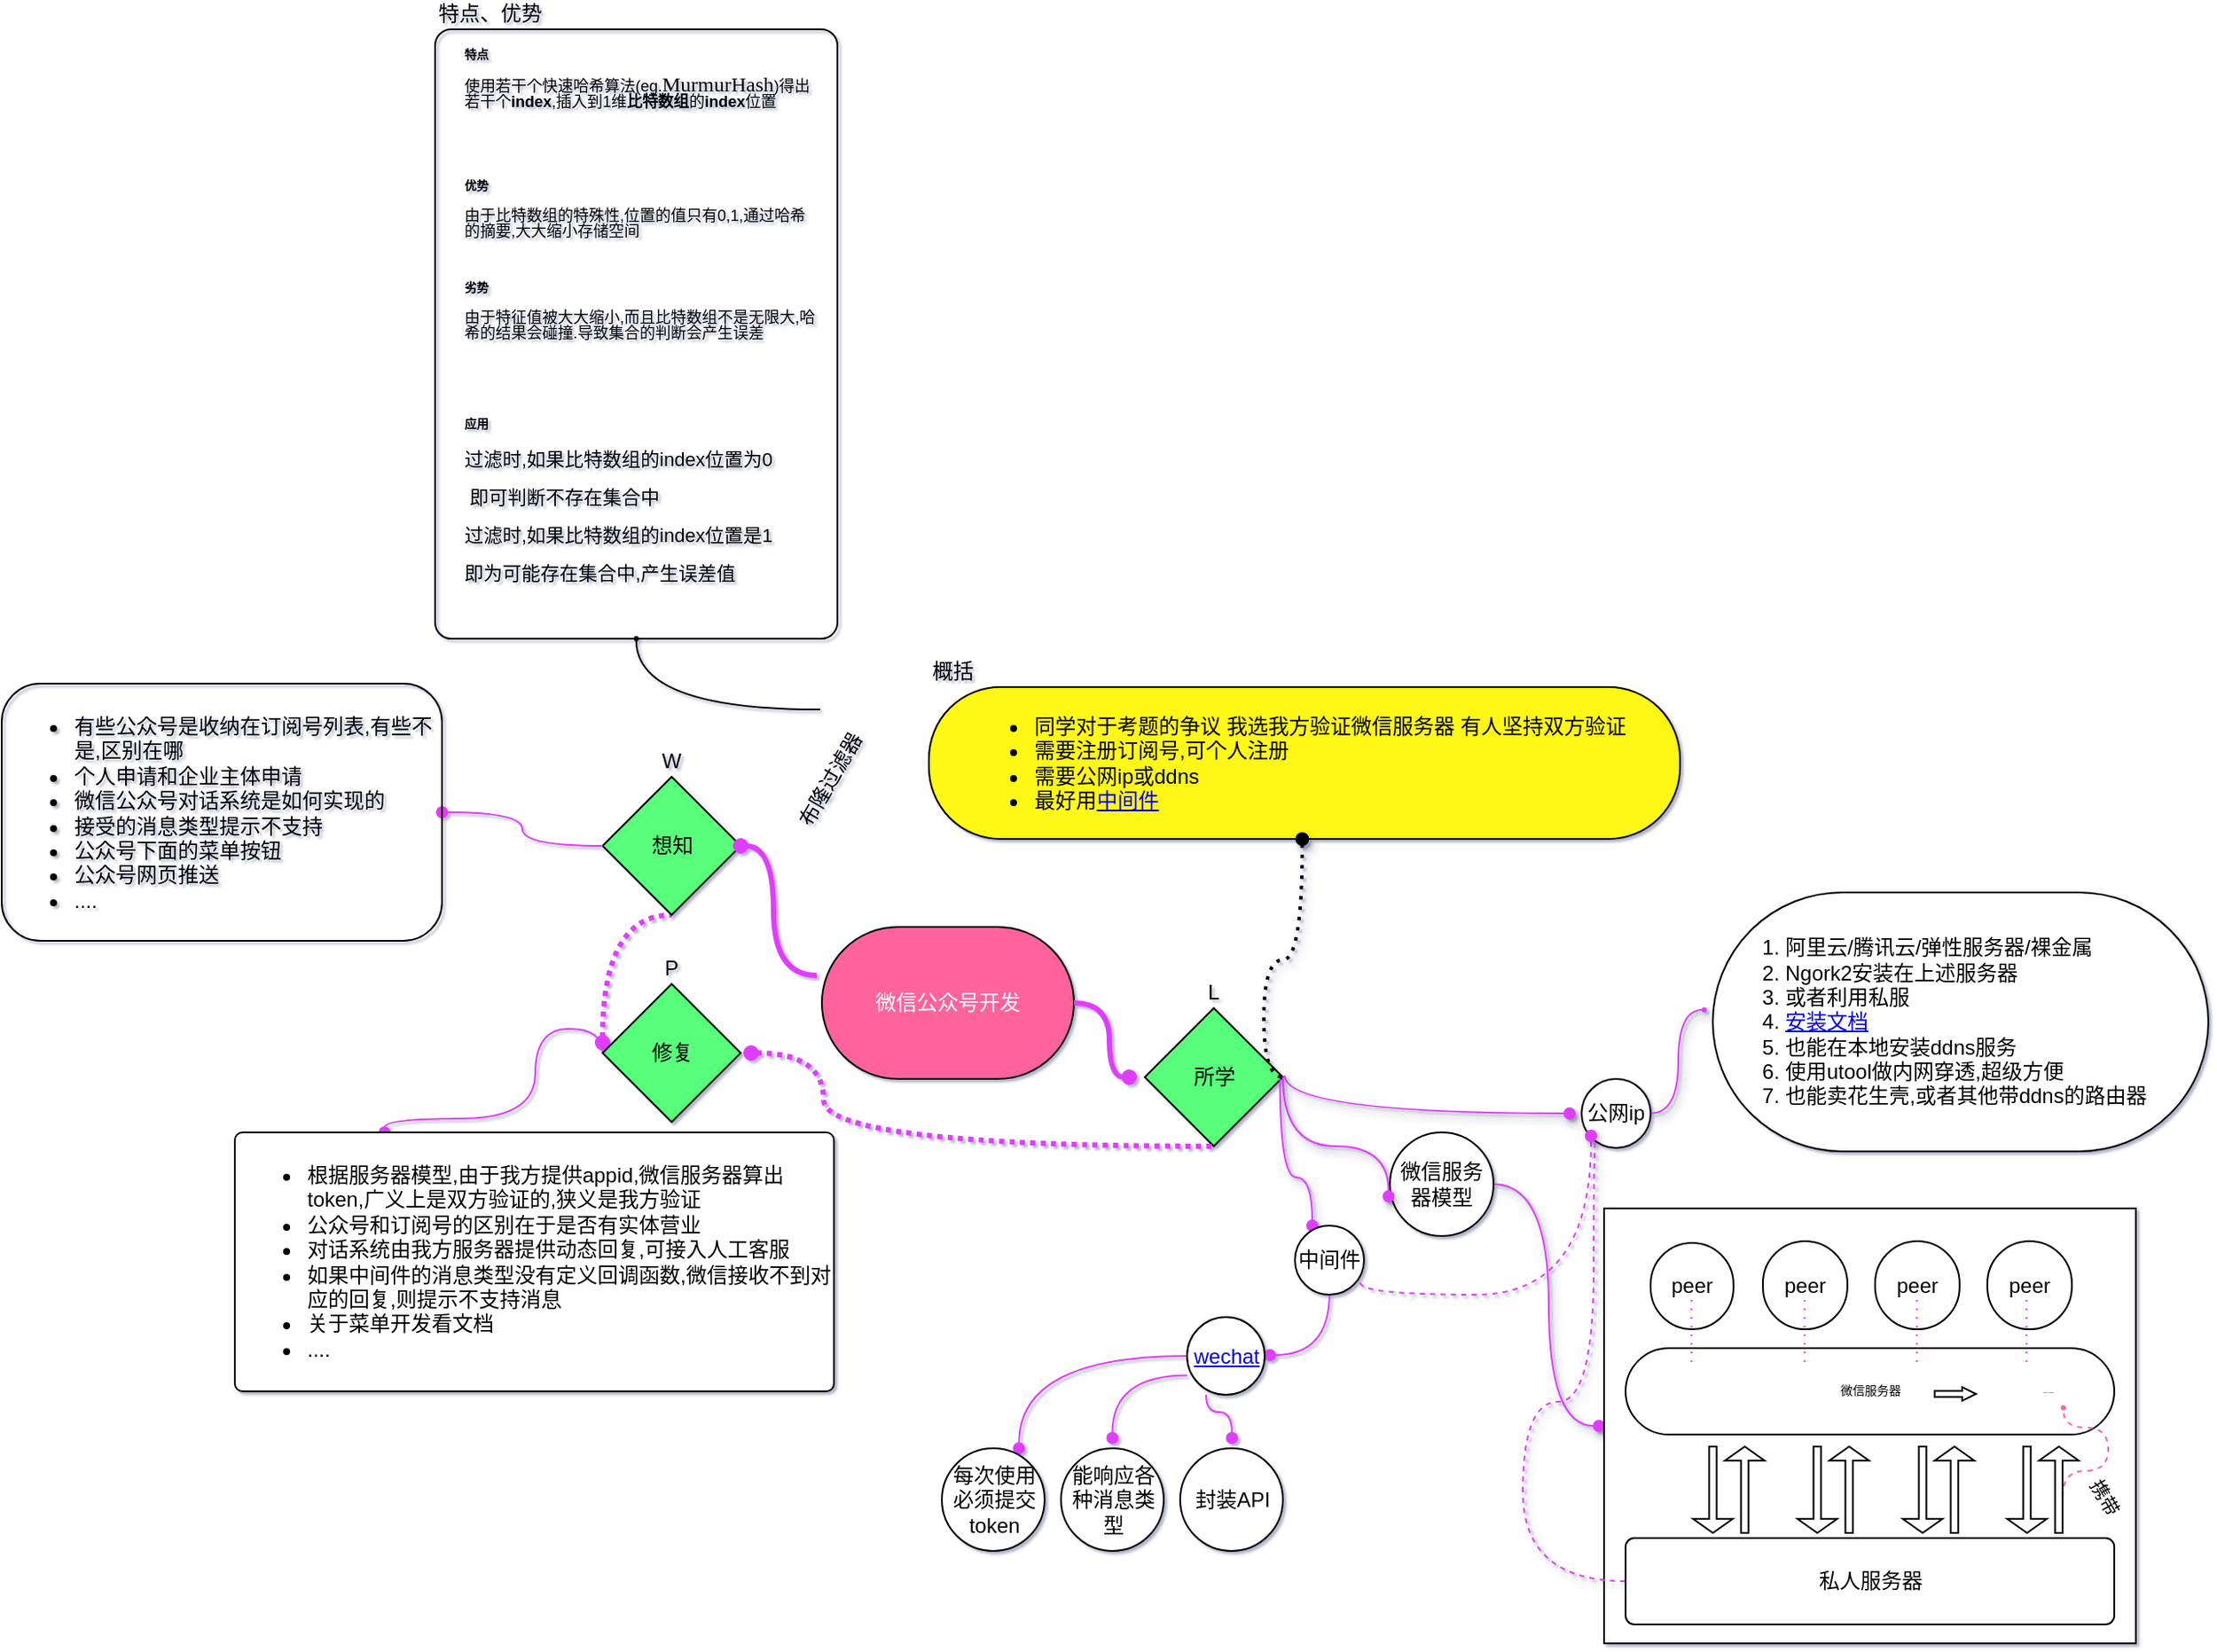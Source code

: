 <mxfile compressed="true" version="13.6.10" type="github"><diagram id="YfVlrjPwkpToWXs9gbmX" name="Page-1"><mxGraphModel dx="1944" dy="1066" grid="0" gridSize="10" guides="1" tooltips="1" connect="1" arrows="1" fold="1" page="1" pageScale="1" pageWidth="400" pageHeight="500" background="none" math="0" shadow="1"><root><mxCell id="0"/><mxCell id="1" parent="0"/><mxCell id="C1bB6CRKGX8gR5cbwE8M-1" value="微信公众号开发" style="rounded=1;whiteSpace=wrap;html=1;fillColor=#FF639C;arcSize=50;fontColor=#FFFFFF;" parent="1" vertex="1"><mxGeometry x="324" y="168" width="146" height="88" as="geometry"/></mxCell><mxCell id="OaKxnfZAiIrrLA7SOXJd-7" value="L" style="rhombus;whiteSpace=wrap;html=1;fillColor=#59FF7A;align=center;labelPosition=center;verticalLabelPosition=top;verticalAlign=bottom;" parent="1" vertex="1"><mxGeometry x="511" y="215" width="80" height="80" as="geometry"/></mxCell><mxCell id="OaKxnfZAiIrrLA7SOXJd-38" value="" style="edgeStyle=orthogonalEdgeStyle;curved=1;rounded=0;orthogonalLoop=1;jettySize=auto;html=1;startArrow=circle;startFill=1;startSize=0;endArrow=none;endFill=0;endSize=0;targetPerimeterSpacing=3;strokeColor=#DF3DFF;strokeWidth=3;dashed=1;dashPattern=1 1;entryX=0.5;entryY=1;entryDx=0;entryDy=0;exitX=0;exitY=0.5;exitDx=0;exitDy=0;" parent="1" source="OaKxnfZAiIrrLA7SOXJd-8" target="OaKxnfZAiIrrLA7SOXJd-24" edge="1"><mxGeometry relative="1" as="geometry"><Array as="points"><mxPoint x="197" y="161"/></Array></mxGeometry></mxCell><mxCell id="OaKxnfZAiIrrLA7SOXJd-39" value="" style="edgeStyle=orthogonalEdgeStyle;curved=1;rounded=0;orthogonalLoop=1;jettySize=auto;html=1;dashed=1;dashPattern=1 1;startArrow=circle;startFill=1;startSize=0;endArrow=none;endFill=0;endSize=0;targetPerimeterSpacing=3;strokeColor=#DF3DFF;strokeWidth=3;entryX=0.5;entryY=1;entryDx=0;entryDy=0;" parent="1" source="OaKxnfZAiIrrLA7SOXJd-8" target="OaKxnfZAiIrrLA7SOXJd-7" edge="1"><mxGeometry relative="1" as="geometry"><mxPoint x="237" y="361" as="targetPoint"/><Array as="points"><mxPoint x="325" y="241"/><mxPoint x="325" y="295"/></Array></mxGeometry></mxCell><mxCell id="EErtVuoZGKK6cC3hVD9d-11" style="edgeStyle=orthogonalEdgeStyle;curved=1;rounded=0;orthogonalLoop=1;jettySize=auto;html=1;sourcePerimeterSpacing=0;endArrow=oval;endFill=1;targetPerimeterSpacing=6;strokeColor=#DF3DFF;fontColor=#000000;entryX=0.25;entryY=0;entryDx=0;entryDy=0;exitX=0;exitY=0.5;exitDx=0;exitDy=0;" parent="1" source="OaKxnfZAiIrrLA7SOXJd-8" target="EErtVuoZGKK6cC3hVD9d-7" edge="1"><mxGeometry relative="1" as="geometry"><mxPoint x="71.167" y="281.5" as="targetPoint"/><Array as="points"><mxPoint x="197" y="227"/><mxPoint x="158" y="227"/><mxPoint x="158" y="279"/><mxPoint x="71" y="279"/></Array></mxGeometry></mxCell><mxCell id="OaKxnfZAiIrrLA7SOXJd-8" value="P" style="rhombus;whiteSpace=wrap;html=1;fillColor=#59FF7A;align=center;labelPosition=center;verticalLabelPosition=top;verticalAlign=bottom;" parent="1" vertex="1"><mxGeometry x="197" y="201" width="80" height="80" as="geometry"/></mxCell><mxCell id="OaKxnfZAiIrrLA7SOXJd-24" value="W" style="rhombus;whiteSpace=wrap;html=1;fillColor=#59FF7A;align=center;labelPosition=center;verticalLabelPosition=top;verticalAlign=bottom;" parent="1" vertex="1"><mxGeometry x="197" y="81" width="80" height="80" as="geometry"/></mxCell><mxCell id="OaKxnfZAiIrrLA7SOXJd-23" value="" style="edgeStyle=orthogonalEdgeStyle;curved=1;rounded=0;orthogonalLoop=1;jettySize=auto;html=1;startArrow=oval;startFill=1;endArrow=none;endFill=0;strokeWidth=3;fillColor=#ffe6cc;strokeColor=#DF3DFF;endSize=0;targetPerimeterSpacing=3;" parent="1" source="OaKxnfZAiIrrLA7SOXJd-24" target="C1bB6CRKGX8gR5cbwE8M-1" edge="1"><mxGeometry relative="1" as="geometry"><mxPoint x="798" y="250.0" as="targetPoint"/><Array as="points"><mxPoint x="296" y="121"/><mxPoint x="296" y="196"/></Array></mxGeometry></mxCell><mxCell id="OaKxnfZAiIrrLA7SOXJd-28" value="&lt;span&gt;所学&lt;/span&gt;" style="text;html=1;align=center;verticalAlign=middle;resizable=0;points=[];autosize=1;" parent="1" vertex="1"><mxGeometry x="534" y="246" width="34" height="18" as="geometry"/></mxCell><mxCell id="OaKxnfZAiIrrLA7SOXJd-29" value="&lt;span&gt;想知&lt;/span&gt;" style="text;html=1;align=center;verticalAlign=middle;resizable=0;points=[];autosize=1;" parent="1" vertex="1"><mxGeometry x="220" y="112" width="34" height="18" as="geometry"/></mxCell><mxCell id="OaKxnfZAiIrrLA7SOXJd-30" value="修复" style="text;html=1;align=center;verticalAlign=middle;resizable=0;points=[];autosize=1;" parent="1" vertex="1"><mxGeometry x="220" y="232" width="34" height="18" as="geometry"/></mxCell><mxCell id="OaKxnfZAiIrrLA7SOXJd-35" value="" style="edgeStyle=orthogonalEdgeStyle;curved=1;rounded=0;orthogonalLoop=1;jettySize=auto;html=1;startArrow=oval;startFill=1;endArrow=none;endFill=0;strokeColor=#DF3DFF;" parent="1" source="OaKxnfZAiIrrLA7SOXJd-31" target="OaKxnfZAiIrrLA7SOXJd-24" edge="1"><mxGeometry relative="1" as="geometry"/></mxCell><mxCell id="OaKxnfZAiIrrLA7SOXJd-31" value="&lt;ul&gt;&lt;li&gt;有些公众号是收纳在订阅号列表,有些不是,区别在哪&lt;/li&gt;&lt;li&gt;个人申请和企业主体申请&lt;/li&gt;&lt;li&gt;微信公众号对话系统是如何实现的&lt;/li&gt;&lt;li&gt;接受的消息类型提示不支持&lt;/li&gt;&lt;li&gt;公众号下面的菜单按钮&lt;/li&gt;&lt;li&gt;公众号网页推送&lt;/li&gt;&lt;li&gt;....&lt;/li&gt;&lt;/ul&gt;" style="rounded=1;html=1;align=left;whiteSpace=wrap;fillColor=none;" parent="1" vertex="1"><mxGeometry x="-151" y="27" width="255" height="149" as="geometry"/></mxCell><mxCell id="qImOoQFZ_kJ1LtuL3L4L-28" value="" style="edgeStyle=orthogonalEdgeStyle;curved=1;rounded=0;orthogonalLoop=1;jettySize=auto;html=1;shadow=1;sourcePerimeterSpacing=7;endArrow=none;endFill=0;endSize=0;targetPerimeterSpacing=1;strokeColor=#DF3DFF;strokeWidth=1;startArrow=oval;startFill=1;" parent="1" source="qImOoQFZ_kJ1LtuL3L4L-27" edge="1"><mxGeometry relative="1" as="geometry"><mxPoint x="592" y="254" as="targetPoint"/></mxGeometry></mxCell><mxCell id="qImOoQFZ_kJ1LtuL3L4L-40" value="" style="edgeStyle=orthogonalEdgeStyle;curved=1;rounded=0;orthogonalLoop=1;jettySize=auto;html=1;startFill=0;endArrow=circle;endFill=1;endSize=0;targetPerimeterSpacing=3;strokeColor=#DF3DFF;strokeWidth=1;fillColor=#ffe6cc;shadow=1;" parent="1" source="qImOoQFZ_kJ1LtuL3L4L-27" target="qImOoQFZ_kJ1LtuL3L4L-39" edge="1"><mxGeometry relative="1" as="geometry"><Array as="points"><mxPoint x="820" y="276"/><mxPoint x="820" y="216"/></Array></mxGeometry></mxCell><mxCell id="qImOoQFZ_kJ1LtuL3L4L-27" value="公网ip" style="rounded=1;whiteSpace=wrap;html=1;fillColor=#FFFFFF;align=center;arcSize=50;" parent="1" vertex="1"><mxGeometry x="764" y="256" width="40" height="40" as="geometry"/></mxCell><mxCell id="qImOoQFZ_kJ1LtuL3L4L-43" value="" style="edgeStyle=orthogonalEdgeStyle;curved=1;rounded=0;orthogonalLoop=1;jettySize=auto;html=1;startArrow=none;startFill=0;endArrow=oval;endFill=1;endSize=6;targetPerimeterSpacing=3;strokeColor=#DF3DFF;strokeWidth=1;fillColor=#ffe6cc;shadow=1;" parent="1" source="qImOoQFZ_kJ1LtuL3L4L-29" target="qImOoQFZ_kJ1LtuL3L4L-42" edge="1"><mxGeometry relative="1" as="geometry"/></mxCell><mxCell id="qImOoQFZ_kJ1LtuL3L4L-29" value="微信服务器模型" style="rounded=1;whiteSpace=wrap;html=1;fillColor=#FFFFFF;align=center;arcSize=50;" parent="1" vertex="1"><mxGeometry x="653" y="287" width="60" height="60" as="geometry"/></mxCell><mxCell id="qImOoQFZ_kJ1LtuL3L4L-30" value="" style="edgeStyle=orthogonalEdgeStyle;curved=1;rounded=0;orthogonalLoop=1;jettySize=auto;html=1;shadow=1;sourcePerimeterSpacing=2;endArrow=none;endFill=0;endSize=0;targetPerimeterSpacing=1;strokeColor=#DF3DFF;strokeWidth=1;entryX=1;entryY=0.5;entryDx=0;entryDy=0;startArrow=oval;startFill=1;exitX=-0.013;exitY=0.617;exitDx=0;exitDy=0;exitPerimeter=0;" parent="1" source="qImOoQFZ_kJ1LtuL3L4L-29" target="OaKxnfZAiIrrLA7SOXJd-7" edge="1"><mxGeometry relative="1" as="geometry"><mxPoint x="588.0" y="271.0" as="targetPoint"/><Array as="points"><mxPoint x="652" y="295"/><mxPoint x="591" y="295"/></Array></mxGeometry></mxCell><mxCell id="OaKxnfZAiIrrLA7SOXJd-12" value="" style="edgeStyle=orthogonalEdgeStyle;curved=1;rounded=0;orthogonalLoop=1;jettySize=auto;html=1;startArrow=none;startFill=0;endArrow=circle;endFill=1;strokeWidth=3;fillColor=#ffe6cc;strokeColor=#DF3DFF;endSize=0;targetPerimeterSpacing=3;" parent="1" source="C1bB6CRKGX8gR5cbwE8M-1" target="OaKxnfZAiIrrLA7SOXJd-7" edge="1"><mxGeometry relative="1" as="geometry"/></mxCell><mxCell id="qImOoQFZ_kJ1LtuL3L4L-33" value="" style="group" parent="1" vertex="1" connectable="0"><mxGeometry x="359" y="27" width="435" height="88" as="geometry"/></mxCell><mxCell id="OaKxnfZAiIrrLA7SOXJd-5" value="概括" style="rounded=1;whiteSpace=wrap;html=1;align=left;fillColor=#FFF712;labelPosition=center;verticalLabelPosition=top;verticalAlign=bottom;arcSize=47;" parent="qImOoQFZ_kJ1LtuL3L4L-33" vertex="1"><mxGeometry x="27" y="2" width="435" height="88" as="geometry"/></mxCell><mxCell id="qImOoQFZ_kJ1LtuL3L4L-22" value="&lt;ul style=&quot;text-align: left&quot;&gt;&lt;li&gt;同学对于考题的争议 我选我方验证微信服务器 有人坚持双方验证&lt;/li&gt;&lt;li&gt;需要注册订阅号,可个人注册&lt;/li&gt;&lt;li&gt;需要公网ip或ddns&lt;/li&gt;&lt;li&gt;最好用&lt;a href=&quot;https://github.com/node-webot/co-wechat/blob/master/README.md&quot;&gt;中间件&lt;/a&gt;&lt;/li&gt;&lt;/ul&gt;" style="text;html=1;align=center;verticalAlign=middle;resizable=0;points=[];autosize=1;" parent="qImOoQFZ_kJ1LtuL3L4L-33" vertex="1"><mxGeometry x="42" y="4" width="393" height="84" as="geometry"/></mxCell><mxCell id="qImOoQFZ_kJ1LtuL3L4L-35" style="edgeStyle=orthogonalEdgeStyle;curved=1;rounded=0;orthogonalLoop=1;jettySize=auto;html=1;exitX=0.25;exitY=0;exitDx=0;exitDy=0;shadow=1;startArrow=oval;startFill=1;sourcePerimeterSpacing=2;endArrow=none;endFill=0;endSize=7;targetPerimeterSpacing=1;strokeColor=#DF3DFF;strokeWidth=1;entryX=0.979;entryY=0.503;entryDx=0;entryDy=0;entryPerimeter=0;" parent="1" source="qImOoQFZ_kJ1LtuL3L4L-34" target="OaKxnfZAiIrrLA7SOXJd-7" edge="1"><mxGeometry relative="1" as="geometry"><mxPoint x="592" y="263" as="targetPoint"/><Array as="points"><mxPoint x="608" y="313"/><mxPoint x="589" y="313"/></Array></mxGeometry></mxCell><mxCell id="qImOoQFZ_kJ1LtuL3L4L-71" value="" style="edgeStyle=orthogonalEdgeStyle;curved=1;rounded=0;orthogonalLoop=1;jettySize=auto;html=1;shadow=0;labelBackgroundColor=none;startArrow=none;startFill=0;sourcePerimeterSpacing=-1;endArrow=oval;endFill=1;endSize=6;targetPerimeterSpacing=3;strokeWidth=1;fillColor=#ffe6cc;fontSize=1;fontColor=#FF639C;align=left;strokeColor=#DF3DFF;" parent="1" source="qImOoQFZ_kJ1LtuL3L4L-34" target="qImOoQFZ_kJ1LtuL3L4L-70" edge="1"><mxGeometry relative="1" as="geometry"><Array as="points"><mxPoint x="618" y="416"/></Array></mxGeometry></mxCell><mxCell id="qImOoQFZ_kJ1LtuL3L4L-72" style="edgeStyle=orthogonalEdgeStyle;curved=1;rounded=0;orthogonalLoop=1;jettySize=auto;html=1;exitX=0.945;exitY=0.825;exitDx=0;exitDy=0;entryX=0.137;entryY=0.821;entryDx=0;entryDy=0;entryPerimeter=0;shadow=0;labelBackgroundColor=none;startArrow=none;startFill=0;sourcePerimeterSpacing=-1;endArrow=oval;endFill=1;endSize=6;targetPerimeterSpacing=3;strokeColor=#DF3DFF;strokeWidth=1;fillColor=#ffe6cc;fontSize=1;fontColor=#FF639C;align=left;dashed=1;exitPerimeter=0;" parent="1" source="qImOoQFZ_kJ1LtuL3L4L-34" target="qImOoQFZ_kJ1LtuL3L4L-27" edge="1"><mxGeometry relative="1" as="geometry"><Array as="points"><mxPoint x="636" y="381"/><mxPoint x="770" y="381"/></Array></mxGeometry></mxCell><mxCell id="qImOoQFZ_kJ1LtuL3L4L-34" value="中间件" style="rounded=1;whiteSpace=wrap;html=1;fillColor=#FFFFFF;align=center;arcSize=50;" parent="1" vertex="1"><mxGeometry x="598" y="341" width="40" height="40" as="geometry"/></mxCell><mxCell id="qImOoQFZ_kJ1LtuL3L4L-39" value="&lt;ol&gt;&lt;li&gt;&lt;span&gt;阿里云/腾讯云/弹性服务器/裸金属&lt;/span&gt;&lt;/li&gt;&lt;li&gt;&lt;span&gt;Ngork2安装在上述服务器&lt;br&gt;&lt;/span&gt;&lt;/li&gt;&lt;li&gt;&lt;span&gt;或者利用私服&lt;/span&gt;&lt;/li&gt;&lt;li&gt;&lt;span&gt;&lt;a href=&quot;https://ngrok.com/docs&quot;&gt;安装文档&lt;/a&gt;&lt;/span&gt;&lt;/li&gt;&lt;li&gt;也能在本地安装ddns服务&lt;/li&gt;&lt;li&gt;使用utool做内网穿透,超级方便&lt;/li&gt;&lt;li&gt;也能卖花生壳,或者其他带ddns的路由器&lt;/li&gt;&lt;/ol&gt;" style="whiteSpace=wrap;html=1;rounded=1;fillColor=#FFFFFF;arcSize=50;align=left;" parent="1" vertex="1"><mxGeometry x="840" y="148" width="287" height="150" as="geometry"/></mxCell><mxCell id="qImOoQFZ_kJ1LtuL3L4L-42" value="" style="rounded=1;fillColor=#FFFFFF;arcSize=0;fontSize=1;" parent="1" vertex="1"><mxGeometry x="777" y="331" width="308" height="252" as="geometry"/></mxCell><mxCell id="qImOoQFZ_kJ1LtuL3L4L-44" value="peer" style="whiteSpace=wrap;html=1;rounded=1;fillColor=#FFFFFF;arcSize=50;align=center;" parent="1" vertex="1"><mxGeometry x="804" y="351" width="47.96" height="50" as="geometry"/></mxCell><mxCell id="qImOoQFZ_kJ1LtuL3L4L-45" value="peer" style="whiteSpace=wrap;html=1;rounded=1;fillColor=#FFFFFF;arcSize=50;align=center;" parent="1" vertex="1"><mxGeometry x="869" y="350.0" width="48.92" height="51" as="geometry"/></mxCell><mxCell id="qImOoQFZ_kJ1LtuL3L4L-46" value="peer" style="whiteSpace=wrap;html=1;rounded=1;fillColor=#FFFFFF;arcSize=50;align=center;" parent="1" vertex="1"><mxGeometry x="934" y="350.0" width="48.92" height="51" as="geometry"/></mxCell><mxCell id="qImOoQFZ_kJ1LtuL3L4L-47" value="peer" style="whiteSpace=wrap;html=1;rounded=1;fillColor=#FFFFFF;arcSize=50;align=center;" parent="1" vertex="1"><mxGeometry x="999" y="350.0" width="48.92" height="51" as="geometry"/></mxCell><mxCell id="qImOoQFZ_kJ1LtuL3L4L-49" value="微信服务器" style="whiteSpace=wrap;html=1;rounded=1;fillColor=#FFFFFF;arcSize=50;align=center;fontSize=7;" parent="1" vertex="1"><mxGeometry x="789.5" y="412" width="283" height="50" as="geometry"/></mxCell><mxCell id="qImOoQFZ_kJ1LtuL3L4L-51" style="edgeStyle=orthogonalEdgeStyle;curved=1;rounded=0;orthogonalLoop=1;jettySize=auto;html=1;exitX=0;exitY=0.5;exitDx=0;exitDy=0;shadow=1;startArrow=none;startFill=0;endArrow=oval;endFill=1;endSize=6;targetPerimeterSpacing=3;strokeColor=#DF3DFF;strokeWidth=1;fillColor=#ffe6cc;dashed=1;entryX=0.134;entryY=0.825;entryDx=0;entryDy=0;entryPerimeter=0;" parent="1" source="qImOoQFZ_kJ1LtuL3L4L-50" target="qImOoQFZ_kJ1LtuL3L4L-27" edge="1"><mxGeometry relative="1" as="geometry"><Array as="points"><mxPoint x="730" y="547"/><mxPoint x="730" y="443"/><mxPoint x="771" y="443"/><mxPoint x="771" y="289"/></Array><mxPoint x="771" y="289" as="targetPoint"/></mxGeometry></mxCell><mxCell id="qImOoQFZ_kJ1LtuL3L4L-50" value="私人服务器" style="whiteSpace=wrap;html=1;rounded=1;fillColor=#FFFFFF;arcSize=10;align=center;" parent="1" vertex="1"><mxGeometry x="789.5" y="522" width="283" height="50" as="geometry"/></mxCell><mxCell id="qImOoQFZ_kJ1LtuL3L4L-52" value="" style="html=1;shadow=0;dashed=0;align=center;verticalAlign=middle;shape=mxgraph.arrows2.arrow;dy=0.81;dx=8.14;direction=south;notch=0;glass=1;fillColor=none;" parent="1" vertex="1"><mxGeometry x="828.54" y="469" width="23" height="50" as="geometry"/></mxCell><mxCell id="qImOoQFZ_kJ1LtuL3L4L-53" value="" style="html=1;shadow=0;dashed=0;align=center;verticalAlign=middle;shape=mxgraph.arrows2.arrow;dy=0.81;dx=8.14;direction=south;notch=0;glass=1;fillColor=none;" parent="1" vertex="1"><mxGeometry x="889" y="469" width="23" height="50" as="geometry"/></mxCell><mxCell id="qImOoQFZ_kJ1LtuL3L4L-54" value="" style="html=1;shadow=0;dashed=0;align=center;verticalAlign=middle;shape=mxgraph.arrows2.arrow;dy=0.81;dx=8.14;direction=south;notch=0;glass=1;fillColor=none;" parent="1" vertex="1"><mxGeometry x="950" y="469" width="23" height="50" as="geometry"/></mxCell><mxCell id="qImOoQFZ_kJ1LtuL3L4L-55" value="" style="html=1;shadow=0;dashed=0;align=center;verticalAlign=middle;shape=mxgraph.arrows2.arrow;dy=0.81;dx=8.14;direction=south;notch=0;glass=1;fillColor=none;" parent="1" vertex="1"><mxGeometry x="1010.46" y="469" width="23" height="50" as="geometry"/></mxCell><mxCell id="qImOoQFZ_kJ1LtuL3L4L-56" value="" style="endArrow=none;html=1;shadow=0;dashed=1;strokeColor=#DF3DFF;strokeWidth=1;fillColor=#ffe6cc;dashPattern=1 4;" parent="1" edge="1"><mxGeometry width="50" height="50" relative="1" as="geometry"><mxPoint x="1021.67" y="420" as="sourcePoint"/><mxPoint x="1021.67" y="381" as="targetPoint"/></mxGeometry></mxCell><mxCell id="qImOoQFZ_kJ1LtuL3L4L-57" value="" style="endArrow=none;html=1;shadow=0;dashed=1;strokeColor=#DF3DFF;strokeWidth=1;fillColor=#ffe6cc;dashPattern=1 4;" parent="1" edge="1"><mxGeometry width="50" height="50" relative="1" as="geometry"><mxPoint x="958.17" y="420" as="sourcePoint"/><mxPoint x="958.17" y="381" as="targetPoint"/></mxGeometry></mxCell><mxCell id="qImOoQFZ_kJ1LtuL3L4L-58" value="" style="endArrow=none;html=1;shadow=0;dashed=1;strokeColor=#DF3DFF;strokeWidth=1;fillColor=#ffe6cc;dashPattern=1 4;" parent="1" edge="1"><mxGeometry width="50" height="50" relative="1" as="geometry"><mxPoint x="893.17" y="420" as="sourcePoint"/><mxPoint x="893.17" y="381" as="targetPoint"/></mxGeometry></mxCell><mxCell id="qImOoQFZ_kJ1LtuL3L4L-59" value="" style="endArrow=none;html=1;shadow=0;dashed=1;strokeColor=#DF3DFF;strokeWidth=1;fillColor=#ffe6cc;dashPattern=1 4;" parent="1" edge="1"><mxGeometry width="50" height="50" relative="1" as="geometry"><mxPoint x="827.69" y="420" as="sourcePoint"/><mxPoint x="827.69" y="381" as="targetPoint"/></mxGeometry></mxCell><mxCell id="qImOoQFZ_kJ1LtuL3L4L-60" value="" style="html=1;shadow=0;dashed=0;align=center;verticalAlign=middle;shape=mxgraph.arrows2.arrow;dy=0.81;dx=8.14;direction=north;notch=0;glass=1;fillColor=none;flipH=1;" parent="1" vertex="1"><mxGeometry x="847" y="469" width="23" height="50" as="geometry"/></mxCell><mxCell id="qImOoQFZ_kJ1LtuL3L4L-61" value="" style="html=1;shadow=0;dashed=0;align=center;verticalAlign=middle;shape=mxgraph.arrows2.arrow;dy=0.81;dx=8.14;direction=north;notch=0;glass=1;fillColor=none;flipH=1;" parent="1" vertex="1"><mxGeometry x="907.46" y="469" width="23" height="50" as="geometry"/></mxCell><mxCell id="qImOoQFZ_kJ1LtuL3L4L-62" value="" style="html=1;shadow=0;dashed=0;align=center;verticalAlign=middle;shape=mxgraph.arrows2.arrow;dy=0.81;dx=8.14;direction=north;notch=0;glass=1;fillColor=none;flipH=1;" parent="1" vertex="1"><mxGeometry x="968.46" y="469" width="23" height="50" as="geometry"/></mxCell><mxCell id="qImOoQFZ_kJ1LtuL3L4L-65" style="edgeStyle=orthogonalEdgeStyle;curved=1;rounded=0;orthogonalLoop=1;jettySize=auto;html=1;exitX=0;exitY=0;exitDx=20.93;exitDy=9.315;exitPerimeter=0;shadow=0;dashed=1;startArrow=none;startFill=0;endArrow=oval;endFill=1;endSize=2;targetPerimeterSpacing=7;strokeWidth=1;fillColor=#ffe6cc;fontSize=1;sourcePerimeterSpacing=-1;labelPosition=left;verticalLabelPosition=top;align=left;verticalAlign=top;labelBackgroundColor=none;fontColor=#FF639C;strokeColor=#FF639C;" parent="1" source="qImOoQFZ_kJ1LtuL3L4L-63" target="qImOoQFZ_kJ1LtuL3L4L-64" edge="1"><mxGeometry relative="1" as="geometry"><Array as="points"><mxPoint x="1043" y="483"/><mxPoint x="1069" y="483"/><mxPoint x="1069" y="458"/><mxPoint x="1043" y="458"/></Array></mxGeometry></mxCell><mxCell id="qImOoQFZ_kJ1LtuL3L4L-66" value="&lt;h6&gt;&lt;span style=&quot;line-height: 10% ; font-weight: normal&quot;&gt;&lt;font style=&quot;font-size: 11px&quot;&gt;携带&lt;/font&gt;&lt;/span&gt;&lt;/h6&gt;" style="edgeLabel;html=1;align=center;verticalAlign=middle;resizable=0;points=[];fontSize=1;spacing=0;rotation=60;" parent="qImOoQFZ_kJ1LtuL3L4L-65" vertex="1" connectable="0"><mxGeometry x="-0.165" y="1" relative="1" as="geometry"><mxPoint x="-3.0" y="17.86" as="offset"/></mxGeometry></mxCell><mxCell id="qImOoQFZ_kJ1LtuL3L4L-63" value="" style="html=1;shadow=0;dashed=0;align=center;verticalAlign=middle;shape=mxgraph.arrows2.arrow;dy=0.81;dx=8.14;direction=north;notch=0;glass=1;fillColor=none;flipH=1;" parent="1" vertex="1"><mxGeometry x="1028.92" y="469" width="23" height="50" as="geometry"/></mxCell><mxCell id="qImOoQFZ_kJ1LtuL3L4L-64" value="token_access" style="text;html=1;align=center;verticalAlign=middle;resizable=0;points=[];autosize=1;fontSize=1;" parent="1" vertex="1"><mxGeometry x="991.46" y="434.5" width="85" height="5" as="geometry"/></mxCell><mxCell id="qImOoQFZ_kJ1LtuL3L4L-69" value="" style="html=1;shadow=0;align=center;verticalAlign=middle;shape=mxgraph.arrows2.arrow;dy=0.55;dx=8.06;notch=0;glass=1;fillColor=none;fontSize=4;fontColor=#FF639C;strokeWidth=1;sketch=0;perimeterSpacing=0;" parent="1" vertex="1"><mxGeometry x="968.46" y="434.5" width="24" height="8" as="geometry"/></mxCell><mxCell id="EErtVuoZGKK6cC3hVD9d-2" value="" style="edgeStyle=orthogonalEdgeStyle;rounded=0;orthogonalLoop=1;jettySize=auto;html=1;curved=1;endArrow=oval;endFill=1;strokeColor=#DF3DFF;sourcePerimeterSpacing=0;targetPerimeterSpacing=6;" parent="1" source="qImOoQFZ_kJ1LtuL3L4L-70" target="EErtVuoZGKK6cC3hVD9d-1" edge="1"><mxGeometry relative="1" as="geometry"><Array as="points"><mxPoint x="546.5" y="449"/><mxPoint x="561.5" y="449"/></Array></mxGeometry></mxCell><mxCell id="EErtVuoZGKK6cC3hVD9d-5" style="edgeStyle=orthogonalEdgeStyle;curved=1;rounded=0;orthogonalLoop=1;jettySize=auto;html=1;exitX=0;exitY=0.5;exitDx=0;exitDy=0;entryX=0.75;entryY=0;entryDx=0;entryDy=0;endArrow=oval;endFill=1;strokeColor=#DF3DFF;sourcePerimeterSpacing=0;targetPerimeterSpacing=6;" parent="1" source="qImOoQFZ_kJ1LtuL3L4L-70" target="EErtVuoZGKK6cC3hVD9d-4" edge="1"><mxGeometry relative="1" as="geometry"/></mxCell><mxCell id="EErtVuoZGKK6cC3hVD9d-6" style="edgeStyle=orthogonalEdgeStyle;curved=1;rounded=0;orthogonalLoop=1;jettySize=auto;html=1;exitX=0;exitY=0.75;exitDx=0;exitDy=0;endArrow=oval;endFill=1;strokeColor=#DF3DFF;sourcePerimeterSpacing=0;targetPerimeterSpacing=6;" parent="1" source="qImOoQFZ_kJ1LtuL3L4L-70" target="EErtVuoZGKK6cC3hVD9d-3" edge="1"><mxGeometry relative="1" as="geometry"/></mxCell><mxCell id="qImOoQFZ_kJ1LtuL3L4L-70" value="&lt;a href=&quot;https://github.com/node-webot/wechat&quot;&gt;&lt;font&gt;wechat&lt;/font&gt;&lt;/a&gt;" style="whiteSpace=wrap;html=1;rounded=1;fillColor=#FFFFFF;arcSize=50;fontColor=#FFF712;" parent="1" vertex="1"><mxGeometry x="535.5" y="394" width="45" height="45" as="geometry"/></mxCell><mxCell id="EErtVuoZGKK6cC3hVD9d-1" value="&lt;font color=&quot;#000000&quot;&gt;封装API&lt;/font&gt;" style="whiteSpace=wrap;html=1;rounded=1;fontColor=#FFF712;fillColor=#FFFFFF;arcSize=50;" parent="1" vertex="1"><mxGeometry x="531.5" y="470.0" width="59.5" height="59.5" as="geometry"/></mxCell><mxCell id="EErtVuoZGKK6cC3hVD9d-3" value="&lt;font color=&quot;#000000&quot;&gt;能响应各种消息类型&lt;/font&gt;" style="whiteSpace=wrap;html=1;rounded=1;fontColor=#FFF712;fillColor=#FFFFFF;arcSize=50;" parent="1" vertex="1"><mxGeometry x="462.5" y="470.0" width="59.5" height="59.5" as="geometry"/></mxCell><mxCell id="EErtVuoZGKK6cC3hVD9d-4" value="&lt;font color=&quot;#000000&quot;&gt;每次使用必须提交token&lt;/font&gt;" style="whiteSpace=wrap;html=1;rounded=1;fontColor=#FFF712;fillColor=#FFFFFF;arcSize=50;" parent="1" vertex="1"><mxGeometry x="393.5" y="470.0" width="59.5" height="59.5" as="geometry"/></mxCell><mxCell id="EErtVuoZGKK6cC3hVD9d-7" value="&lt;ul&gt;&lt;li&gt;根据服务器模型,由于我方提供appid,微信服务器算出token,广义上是双方验证的,狭义是我方验证&lt;/li&gt;&lt;li&gt;公众号和订阅号的区别在于是否有实体营业&lt;/li&gt;&lt;li&gt;对话系统由我方服务器提供动态回复,可接入人工客服&lt;/li&gt;&lt;li&gt;如果中间件的消息类型没有定义回调函数,微信接收不到对应的回复,则提示不支持消息&lt;/li&gt;&lt;li&gt;关于菜单开发看文档&lt;/li&gt;&lt;li&gt;....&lt;/li&gt;&lt;/ul&gt;" style="whiteSpace=wrap;html=1;rounded=1;fillColor=#FFFFFF;arcSize=3;align=left;" parent="1" vertex="1"><mxGeometry x="-16" y="287" width="347" height="150" as="geometry"/></mxCell><mxCell id="EErtVuoZGKK6cC3hVD9d-9" style="edgeStyle=orthogonalEdgeStyle;rounded=0;orthogonalLoop=1;jettySize=auto;html=1;exitX=0.512;exitY=1.025;exitDx=0;exitDy=0;entryX=1;entryY=0.5;entryDx=0;entryDy=0;curved=1;endArrow=none;endFill=0;sourcePerimeterSpacing=13;targetPerimeterSpacing=1;exitPerimeter=0;shadow=1;endSize=2;strokeWidth=2;dashed=1;dashPattern=1 2;startArrow=oval;startFill=1;" parent="1" source="qImOoQFZ_kJ1LtuL3L4L-22" target="OaKxnfZAiIrrLA7SOXJd-7" edge="1"><mxGeometry relative="1" as="geometry"><Array as="points"><mxPoint x="602" y="187"/><mxPoint x="580" y="187"/><mxPoint x="580" y="255"/></Array><mxPoint x="602.216" y="117.1" as="sourcePoint"/><mxPoint x="591" y="255" as="targetPoint"/></mxGeometry></mxCell><mxCell id="hJimu5KQqAacFHB1FijB-5" style="edgeStyle=orthogonalEdgeStyle;orthogonalLoop=1;jettySize=auto;html=1;curved=1;entryX=0.5;entryY=1;entryDx=0;entryDy=0;endArrow=oval;endFill=1;sourcePerimeterSpacing=0;targetPerimeterSpacing=0;endSize=2;startArrow=none;startFill=0;startSize=2;exitX=0.761;exitY=0.187;exitDx=0;exitDy=0;exitPerimeter=0;" parent="1" source="hJimu5KQqAacFHB1FijB-3" target="hJimu5KQqAacFHB1FijB-7" edge="1"><mxGeometry relative="1" as="geometry"><mxPoint x="215" y="47" as="targetPoint"/><mxPoint x="289" y="42" as="sourcePoint"/><Array as="points"><mxPoint x="217" y="42"/></Array></mxGeometry></mxCell><mxCell id="hJimu5KQqAacFHB1FijB-3" value="" style="shape=image;html=1;verticalAlign=top;verticalLabelPosition=bottom;labelBackgroundColor=#ffffff;imageAspect=0;aspect=fixed;image=https://cdn2.iconfinder.com/data/icons/ecqlipse2/CHAT.A.png;rotation=-60;" parent="1" vertex="1"><mxGeometry x="277" y="27" width="128" height="128" as="geometry"/></mxCell><mxCell id="hJimu5KQqAacFHB1FijB-4" value="布隆过滤器" style="text;html=1;align=center;verticalAlign=middle;resizable=0;points=[];autosize=1;rotation=-60;" parent="1" vertex="1"><mxGeometry x="294" y="74" width="70" height="18" as="geometry"/></mxCell><mxCell id="hJimu5KQqAacFHB1FijB-7" value="特点、优势" style="whiteSpace=wrap;html=1;rounded=1;align=left;fillColor=none;labelPosition=center;verticalLabelPosition=top;verticalAlign=bottom;arcSize=4;" parent="1" vertex="1"><mxGeometry x="100" y="-352" width="233" height="353" as="geometry"/></mxCell><mxCell id="hJimu5KQqAacFHB1FijB-12" value="&lt;h1 style=&quot;font-size: 7px&quot;&gt;特点&lt;/h1&gt;&lt;p style=&quot;font-size: 9px ; line-height: 100%&quot;&gt;使用若干个快速哈希算法(eg.&lt;span style=&quot;font-family: &amp;#34;noto sans arabic ui cn xlt&amp;#34; ; font-size: 12px&quot;&gt;MurmurHash&lt;/span&gt;&lt;span&gt;)得出若干个&lt;b&gt;index&lt;/b&gt;,插入到1维&lt;b&gt;比特数组&lt;/b&gt;的&lt;b&gt;index&lt;/b&gt;位置&lt;/span&gt;&lt;/p&gt;" style="text;html=1;strokeColor=none;fillColor=none;spacing=5;spacingTop=-20;whiteSpace=wrap;overflow=hidden;rounded=0;align=left;" parent="1" vertex="1"><mxGeometry x="112.0" y="-336" width="212" height="65" as="geometry"/></mxCell><mxCell id="hJimu5KQqAacFHB1FijB-13" value="&lt;h1 style=&quot;font-size: 7px&quot;&gt;优势&lt;/h1&gt;&lt;p style=&quot;font-size: 9px ; line-height: 100%&quot;&gt;由于比特数组的特殊性,位置的值只有0,1,通过哈希的摘要,大大缩小存储空间&lt;/p&gt;" style="text;html=1;strokeColor=none;fillColor=none;spacing=5;spacingTop=-20;whiteSpace=wrap;overflow=hidden;rounded=0;align=left;" parent="1" vertex="1"><mxGeometry x="112.0" y="-260" width="212" height="52" as="geometry"/></mxCell><mxCell id="hJimu5KQqAacFHB1FijB-14" value="&lt;p style=&quot;line-height: 120%&quot;&gt;&lt;/p&gt;&lt;h1 style=&quot;font-size: 7px&quot;&gt;劣势&lt;/h1&gt;&lt;p style=&quot;font-size: 9px ; line-height: 100%&quot;&gt;由于特征值被大大缩小,而且比特数组不是无限大,哈希的结果会碰撞.导致集合的判断会产生误差&lt;/p&gt;&lt;p&gt;&lt;/p&gt;" style="text;html=1;strokeColor=none;fillColor=none;spacing=5;spacingTop=-20;whiteSpace=wrap;overflow=hidden;rounded=0;align=left;" parent="1" vertex="1"><mxGeometry x="112.0" y="-208" width="212" height="74" as="geometry"/></mxCell><mxCell id="hJimu5KQqAacFHB1FijB-15" value="&lt;p style=&quot;line-height: 160%&quot;&gt;&lt;/p&gt;&lt;h1 style=&quot;font-size: 7px&quot;&gt;应用&lt;/h1&gt;&lt;p style=&quot;line-height: 100% ; font-size: 11px&quot;&gt;&lt;font style=&quot;font-size: 11px&quot;&gt;过滤时,如果比特数组的index位置为0&lt;/font&gt;&lt;/p&gt;&lt;p style=&quot;line-height: 100% ; font-size: 11px&quot;&gt;&lt;font style=&quot;font-size: 11px&quot;&gt;&amp;nbsp;即可判断不存在集合中&lt;/font&gt;&lt;/p&gt;&lt;p style=&quot;line-height: 100% ; font-size: 11px&quot;&gt;&lt;font style=&quot;font-size: 11px&quot;&gt;过滤时,如果比特数组的index位置是1&lt;/font&gt;&lt;/p&gt;&lt;p style=&quot;line-height: 100% ; font-size: 11px&quot;&gt;&lt;font style=&quot;font-size: 11px&quot;&gt;即为可能存在集合中,产生误差值&lt;/font&gt;&lt;/p&gt;&lt;p&gt;&lt;/p&gt;" style="text;html=1;strokeColor=none;fillColor=none;spacing=5;spacingTop=-20;whiteSpace=wrap;overflow=hidden;rounded=0;align=left;" parent="1" vertex="1"><mxGeometry x="112" y="-129" width="212" height="121" as="geometry"/></mxCell></root></mxGraphModel></diagram></mxfile>